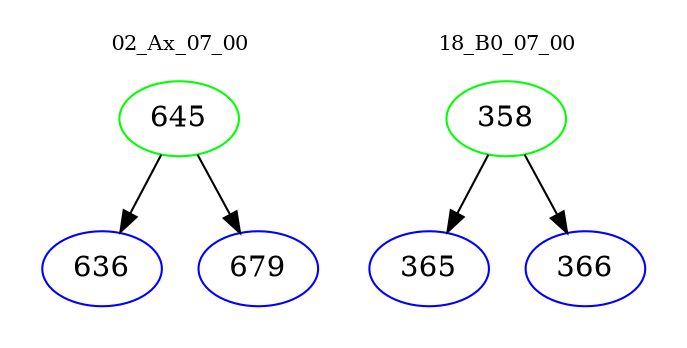 digraph{
subgraph cluster_0 {
color = white
label = "02_Ax_07_00";
fontsize=10;
T0_645 [label="645", color="green"]
T0_645 -> T0_636 [color="black"]
T0_636 [label="636", color="blue"]
T0_645 -> T0_679 [color="black"]
T0_679 [label="679", color="blue"]
}
subgraph cluster_1 {
color = white
label = "18_B0_07_00";
fontsize=10;
T1_358 [label="358", color="green"]
T1_358 -> T1_365 [color="black"]
T1_365 [label="365", color="blue"]
T1_358 -> T1_366 [color="black"]
T1_366 [label="366", color="blue"]
}
}
